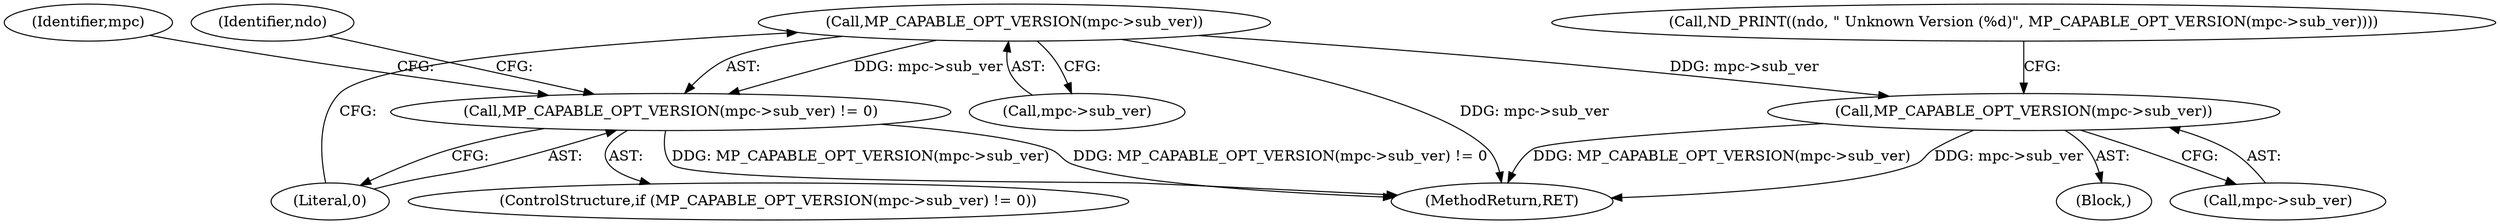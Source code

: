 digraph "0_tcpdump_4c3aee4bb0294c232d56b6d34e9eeb74f630fe8c@pointer" {
"1000139" [label="(Call,MP_CAPABLE_OPT_VERSION(mpc->sub_ver))"];
"1000138" [label="(Call,MP_CAPABLE_OPT_VERSION(mpc->sub_ver) != 0)"];
"1000150" [label="(Call,MP_CAPABLE_OPT_VERSION(mpc->sub_ver))"];
"1000150" [label="(Call,MP_CAPABLE_OPT_VERSION(mpc->sub_ver))"];
"1000148" [label="(Block,)"];
"1000143" [label="(Literal,0)"];
"1000176" [label="(MethodReturn,RET)"];
"1000137" [label="(ControlStructure,if (MP_CAPABLE_OPT_VERSION(mpc->sub_ver) != 0))"];
"1000145" [label="(Call,ND_PRINT((ndo, \" Unknown Version (%d)\", MP_CAPABLE_OPT_VERSION(mpc->sub_ver))))"];
"1000138" [label="(Call,MP_CAPABLE_OPT_VERSION(mpc->sub_ver) != 0)"];
"1000140" [label="(Call,mpc->sub_ver)"];
"1000151" [label="(Call,mpc->sub_ver)"];
"1000159" [label="(Identifier,mpc)"];
"1000139" [label="(Call,MP_CAPABLE_OPT_VERSION(mpc->sub_ver))"];
"1000147" [label="(Identifier,ndo)"];
"1000139" -> "1000138"  [label="AST: "];
"1000139" -> "1000140"  [label="CFG: "];
"1000140" -> "1000139"  [label="AST: "];
"1000143" -> "1000139"  [label="CFG: "];
"1000139" -> "1000176"  [label="DDG: mpc->sub_ver"];
"1000139" -> "1000138"  [label="DDG: mpc->sub_ver"];
"1000139" -> "1000150"  [label="DDG: mpc->sub_ver"];
"1000138" -> "1000137"  [label="AST: "];
"1000138" -> "1000143"  [label="CFG: "];
"1000143" -> "1000138"  [label="AST: "];
"1000147" -> "1000138"  [label="CFG: "];
"1000159" -> "1000138"  [label="CFG: "];
"1000138" -> "1000176"  [label="DDG: MP_CAPABLE_OPT_VERSION(mpc->sub_ver)"];
"1000138" -> "1000176"  [label="DDG: MP_CAPABLE_OPT_VERSION(mpc->sub_ver) != 0"];
"1000150" -> "1000148"  [label="AST: "];
"1000150" -> "1000151"  [label="CFG: "];
"1000151" -> "1000150"  [label="AST: "];
"1000145" -> "1000150"  [label="CFG: "];
"1000150" -> "1000176"  [label="DDG: mpc->sub_ver"];
"1000150" -> "1000176"  [label="DDG: MP_CAPABLE_OPT_VERSION(mpc->sub_ver)"];
}
